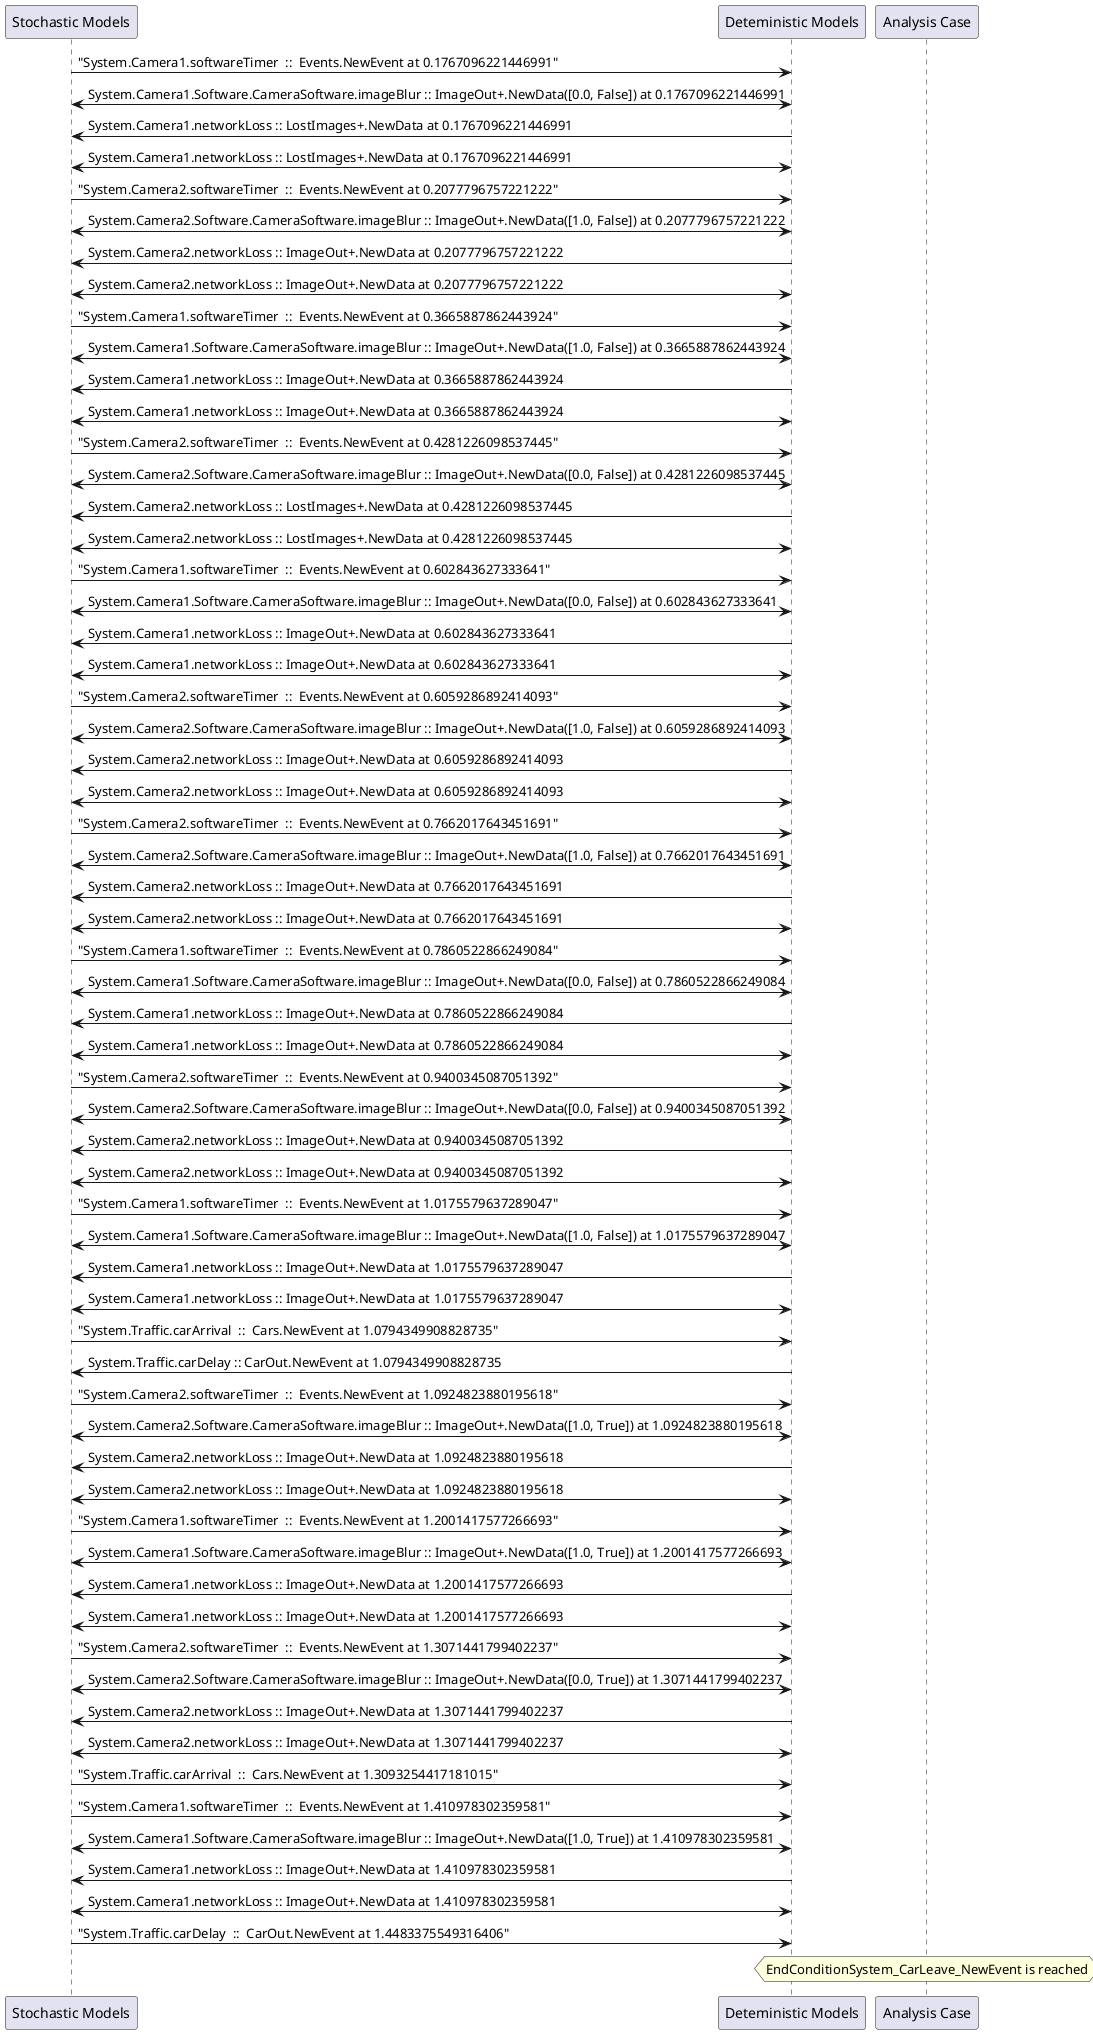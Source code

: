 
	@startuml
	participant "Stochastic Models" as stochmodel
	participant "Deteministic Models" as detmodel
	participant "Analysis Case" as analysis
	{28430_stop} stochmodel -> detmodel : "System.Camera1.softwareTimer  ::  Events.NewEvent at 0.1767096221446991"
detmodel <-> stochmodel : System.Camera1.Software.CameraSoftware.imageBlur :: ImageOut+.NewData([0.0, False]) at 0.1767096221446991
detmodel -> stochmodel : System.Camera1.networkLoss :: LostImages+.NewData at 0.1767096221446991
detmodel <-> stochmodel : System.Camera1.networkLoss :: LostImages+.NewData at 0.1767096221446991
{28445_stop} stochmodel -> detmodel : "System.Camera2.softwareTimer  ::  Events.NewEvent at 0.2077796757221222"
detmodel <-> stochmodel : System.Camera2.Software.CameraSoftware.imageBlur :: ImageOut+.NewData([1.0, False]) at 0.2077796757221222
detmodel -> stochmodel : System.Camera2.networkLoss :: ImageOut+.NewData at 0.2077796757221222
detmodel <-> stochmodel : System.Camera2.networkLoss :: ImageOut+.NewData at 0.2077796757221222
{28431_stop} stochmodel -> detmodel : "System.Camera1.softwareTimer  ::  Events.NewEvent at 0.3665887862443924"
detmodel <-> stochmodel : System.Camera1.Software.CameraSoftware.imageBlur :: ImageOut+.NewData([1.0, False]) at 0.3665887862443924
detmodel -> stochmodel : System.Camera1.networkLoss :: ImageOut+.NewData at 0.3665887862443924
detmodel <-> stochmodel : System.Camera1.networkLoss :: ImageOut+.NewData at 0.3665887862443924
{28446_stop} stochmodel -> detmodel : "System.Camera2.softwareTimer  ::  Events.NewEvent at 0.4281226098537445"
detmodel <-> stochmodel : System.Camera2.Software.CameraSoftware.imageBlur :: ImageOut+.NewData([0.0, False]) at 0.4281226098537445
detmodel -> stochmodel : System.Camera2.networkLoss :: LostImages+.NewData at 0.4281226098537445
detmodel <-> stochmodel : System.Camera2.networkLoss :: LostImages+.NewData at 0.4281226098537445
{28432_stop} stochmodel -> detmodel : "System.Camera1.softwareTimer  ::  Events.NewEvent at 0.602843627333641"
detmodel <-> stochmodel : System.Camera1.Software.CameraSoftware.imageBlur :: ImageOut+.NewData([0.0, False]) at 0.602843627333641
detmodel -> stochmodel : System.Camera1.networkLoss :: ImageOut+.NewData at 0.602843627333641
detmodel <-> stochmodel : System.Camera1.networkLoss :: ImageOut+.NewData at 0.602843627333641
{28447_stop} stochmodel -> detmodel : "System.Camera2.softwareTimer  ::  Events.NewEvent at 0.6059286892414093"
detmodel <-> stochmodel : System.Camera2.Software.CameraSoftware.imageBlur :: ImageOut+.NewData([1.0, False]) at 0.6059286892414093
detmodel -> stochmodel : System.Camera2.networkLoss :: ImageOut+.NewData at 0.6059286892414093
detmodel <-> stochmodel : System.Camera2.networkLoss :: ImageOut+.NewData at 0.6059286892414093
{28448_stop} stochmodel -> detmodel : "System.Camera2.softwareTimer  ::  Events.NewEvent at 0.7662017643451691"
detmodel <-> stochmodel : System.Camera2.Software.CameraSoftware.imageBlur :: ImageOut+.NewData([1.0, False]) at 0.7662017643451691
detmodel -> stochmodel : System.Camera2.networkLoss :: ImageOut+.NewData at 0.7662017643451691
detmodel <-> stochmodel : System.Camera2.networkLoss :: ImageOut+.NewData at 0.7662017643451691
{28433_stop} stochmodel -> detmodel : "System.Camera1.softwareTimer  ::  Events.NewEvent at 0.7860522866249084"
detmodel <-> stochmodel : System.Camera1.Software.CameraSoftware.imageBlur :: ImageOut+.NewData([0.0, False]) at 0.7860522866249084
detmodel -> stochmodel : System.Camera1.networkLoss :: ImageOut+.NewData at 0.7860522866249084
detmodel <-> stochmodel : System.Camera1.networkLoss :: ImageOut+.NewData at 0.7860522866249084
{28449_stop} stochmodel -> detmodel : "System.Camera2.softwareTimer  ::  Events.NewEvent at 0.9400345087051392"
detmodel <-> stochmodel : System.Camera2.Software.CameraSoftware.imageBlur :: ImageOut+.NewData([0.0, False]) at 0.9400345087051392
detmodel -> stochmodel : System.Camera2.networkLoss :: ImageOut+.NewData at 0.9400345087051392
detmodel <-> stochmodel : System.Camera2.networkLoss :: ImageOut+.NewData at 0.9400345087051392
{28434_stop} stochmodel -> detmodel : "System.Camera1.softwareTimer  ::  Events.NewEvent at 1.0175579637289047"
detmodel <-> stochmodel : System.Camera1.Software.CameraSoftware.imageBlur :: ImageOut+.NewData([1.0, False]) at 1.0175579637289047
detmodel -> stochmodel : System.Camera1.networkLoss :: ImageOut+.NewData at 1.0175579637289047
detmodel <-> stochmodel : System.Camera1.networkLoss :: ImageOut+.NewData at 1.0175579637289047
{28461_stop} stochmodel -> detmodel : "System.Traffic.carArrival  ::  Cars.NewEvent at 1.0794349908828735"
{28468_start} detmodel -> stochmodel : System.Traffic.carDelay :: CarOut.NewEvent at 1.0794349908828735
{28450_stop} stochmodel -> detmodel : "System.Camera2.softwareTimer  ::  Events.NewEvent at 1.0924823880195618"
detmodel <-> stochmodel : System.Camera2.Software.CameraSoftware.imageBlur :: ImageOut+.NewData([1.0, True]) at 1.0924823880195618
detmodel -> stochmodel : System.Camera2.networkLoss :: ImageOut+.NewData at 1.0924823880195618
detmodel <-> stochmodel : System.Camera2.networkLoss :: ImageOut+.NewData at 1.0924823880195618
{28435_stop} stochmodel -> detmodel : "System.Camera1.softwareTimer  ::  Events.NewEvent at 1.2001417577266693"
detmodel <-> stochmodel : System.Camera1.Software.CameraSoftware.imageBlur :: ImageOut+.NewData([1.0, True]) at 1.2001417577266693
detmodel -> stochmodel : System.Camera1.networkLoss :: ImageOut+.NewData at 1.2001417577266693
detmodel <-> stochmodel : System.Camera1.networkLoss :: ImageOut+.NewData at 1.2001417577266693
{28451_stop} stochmodel -> detmodel : "System.Camera2.softwareTimer  ::  Events.NewEvent at 1.3071441799402237"
detmodel <-> stochmodel : System.Camera2.Software.CameraSoftware.imageBlur :: ImageOut+.NewData([0.0, True]) at 1.3071441799402237
detmodel -> stochmodel : System.Camera2.networkLoss :: ImageOut+.NewData at 1.3071441799402237
detmodel <-> stochmodel : System.Camera2.networkLoss :: ImageOut+.NewData at 1.3071441799402237
{28462_stop} stochmodel -> detmodel : "System.Traffic.carArrival  ::  Cars.NewEvent at 1.3093254417181015"
{28436_stop} stochmodel -> detmodel : "System.Camera1.softwareTimer  ::  Events.NewEvent at 1.410978302359581"
detmodel <-> stochmodel : System.Camera1.Software.CameraSoftware.imageBlur :: ImageOut+.NewData([1.0, True]) at 1.410978302359581
detmodel -> stochmodel : System.Camera1.networkLoss :: ImageOut+.NewData at 1.410978302359581
detmodel <-> stochmodel : System.Camera1.networkLoss :: ImageOut+.NewData at 1.410978302359581
{28468_stop} stochmodel -> detmodel : "System.Traffic.carDelay  ::  CarOut.NewEvent at 1.4483375549316406"
{28468_start} <-> {28468_stop} : delay
hnote over analysis 
EndConditionSystem_CarLeave_NewEvent is reached
endnote
@enduml